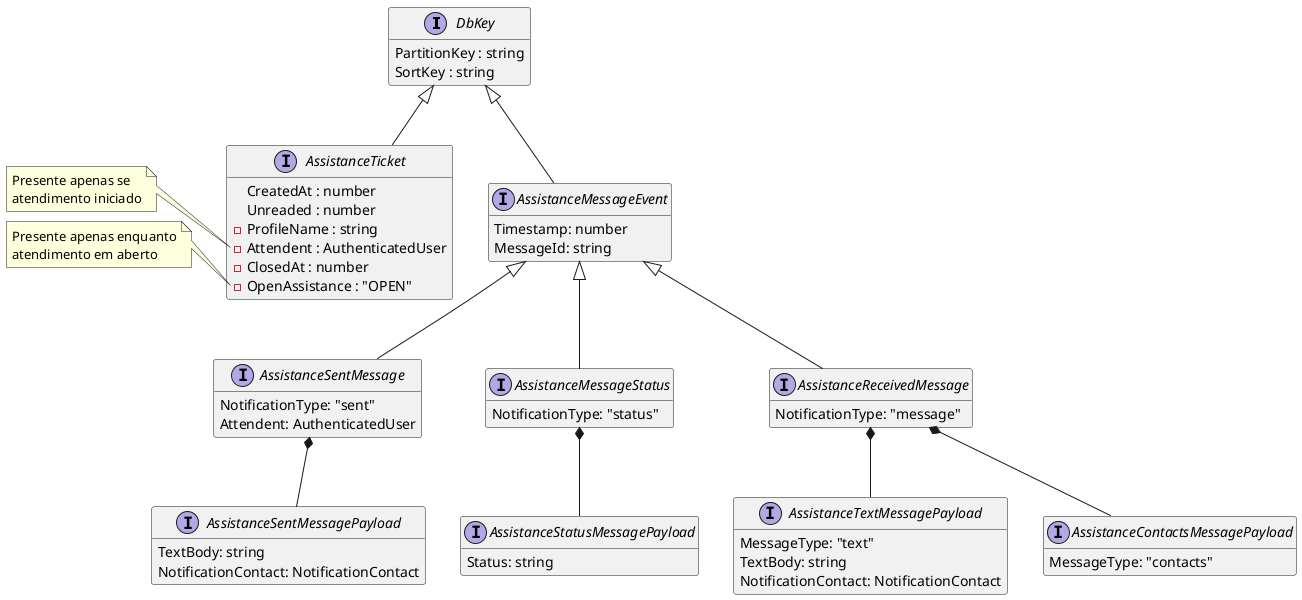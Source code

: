 @startuml

interface DbKey {
  PartitionKey : string
  SortKey : string
}

interface AssistanceTicket extends DbKey {
  CreatedAt : number
  Unreaded : number
  - ProfileName : string
  - Attendent : AuthenticatedUser
  - ClosedAt : number
  - OpenAssistance : "OPEN"
}

note left of AssistanceTicket::Attendent
  Presente apenas se
  atendimento iniciado
end note

note left of AssistanceTicket::OpenAssistance
  Presente apenas enquanto
  atendimento em aberto
end note

interface AssistanceMessageEvent extends DbKey {
  Timestamp: number
  MessageId: string
}

interface AssistanceSentMessage extends AssistanceMessageEvent {
  NotificationType: "sent"
  Attendent: AuthenticatedUser
}

interface AssistanceSentMessagePayload {
  TextBody: string
  NotificationContact: NotificationContact
}

AssistanceSentMessage *-- AssistanceSentMessagePayload 

interface AssistanceMessageStatus extends AssistanceMessageEvent {
  NotificationType: "status"
}

interface AssistanceStatusMessagePayload {
  Status: string
}

AssistanceMessageStatus *-- AssistanceStatusMessagePayload

interface AssistanceReceivedMessage extends AssistanceMessageEvent {
  NotificationType: "message"
}

interface AssistanceTextMessagePayload {
  MessageType: "text"
  TextBody: string
  NotificationContact: NotificationContact
}

AssistanceReceivedMessage *-- AssistanceTextMessagePayload 

interface AssistanceContactsMessagePayload {
  MessageType: "contacts"
}

AssistanceReceivedMessage *-- AssistanceContactsMessagePayload

hide members
show fields

@enduml